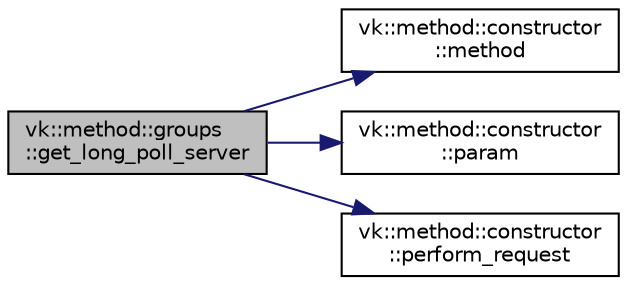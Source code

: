 digraph "vk::method::groups::get_long_poll_server"
{
 // LATEX_PDF_SIZE
  edge [fontname="Helvetica",fontsize="10",labelfontname="Helvetica",labelfontsize="10"];
  node [fontname="Helvetica",fontsize="10",shape=record];
  rankdir="LR";
  Node1 [label="vk::method::groups\l::get_long_poll_server",height=0.2,width=0.4,color="black", fillcolor="grey75", style="filled", fontcolor="black",tooltip=" "];
  Node1 -> Node2 [color="midnightblue",fontsize="10",style="solid",fontname="Helvetica"];
  Node2 [label="vk::method::constructor\l::method",height=0.2,width=0.4,color="black", fillcolor="white", style="filled",URL="$classvk_1_1method_1_1constructor.html#a1e1a26a1d5df2f8fe72f2eca9f33f3b3",tooltip=" "];
  Node1 -> Node3 [color="midnightblue",fontsize="10",style="solid",fontname="Helvetica"];
  Node3 [label="vk::method::constructor\l::param",height=0.2,width=0.4,color="black", fillcolor="white", style="filled",URL="$classvk_1_1method_1_1constructor.html#a8247d8368454d9b8601eb1d75ef1a6e2",tooltip=" "];
  Node1 -> Node4 [color="midnightblue",fontsize="10",style="solid",fontname="Helvetica"];
  Node4 [label="vk::method::constructor\l::perform_request",height=0.2,width=0.4,color="black", fillcolor="white", style="filled",URL="$classvk_1_1method_1_1constructor.html#ae51472f567c8cc8141a5a4eb9141f7b8",tooltip=" "];
}
